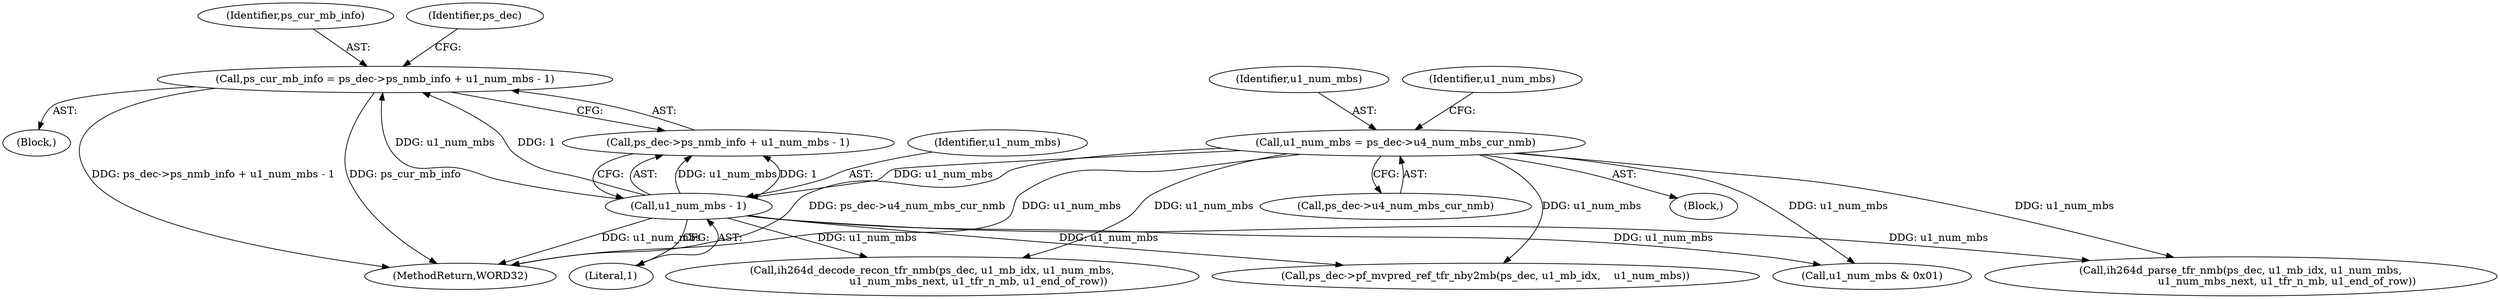 digraph "0_Android_d4841f1161bdb5e13cb19e81af42437a634dd6ef@integer" {
"1000537" [label="(Call,ps_cur_mb_info = ps_dec->ps_nmb_info + u1_num_mbs - 1)"];
"1000543" [label="(Call,u1_num_mbs - 1)"];
"1000529" [label="(Call,u1_num_mbs = ps_dec->u4_num_mbs_cur_nmb)"];
"1000536" [label="(Block,)"];
"1001364" [label="(MethodReturn,WORD32)"];
"1000538" [label="(Identifier,ps_cur_mb_info)"];
"1000545" [label="(Literal,1)"];
"1000543" [label="(Call,u1_num_mbs - 1)"];
"1000531" [label="(Call,ps_dec->u4_num_mbs_cur_nmb)"];
"1000537" [label="(Call,ps_cur_mb_info = ps_dec->ps_nmb_info + u1_num_mbs - 1)"];
"1000575" [label="(Identifier,ps_dec)"];
"1000529" [label="(Call,u1_num_mbs = ps_dec->u4_num_mbs_cur_nmb)"];
"1000687" [label="(Call,ih264d_decode_recon_tfr_nmb(ps_dec, u1_mb_idx, u1_num_mbs,\n                            u1_num_mbs_next, u1_tfr_n_mb, u1_end_of_row))"];
"1000530" [label="(Identifier,u1_num_mbs)"];
"1000626" [label="(Call,ps_dec->pf_mvpred_ref_tfr_nby2mb(ps_dec, u1_mb_idx,    u1_num_mbs))"];
"1000539" [label="(Call,ps_dec->ps_nmb_info + u1_num_mbs - 1)"];
"1000535" [label="(Identifier,u1_num_mbs)"];
"1000528" [label="(Block,)"];
"1000544" [label="(Identifier,u1_num_mbs)"];
"1000654" [label="(Call,u1_num_mbs & 0x01)"];
"1000673" [label="(Call,ih264d_parse_tfr_nmb(ps_dec, u1_mb_idx, u1_num_mbs,\n                            u1_num_mbs_next, u1_tfr_n_mb, u1_end_of_row))"];
"1000537" -> "1000536"  [label="AST: "];
"1000537" -> "1000539"  [label="CFG: "];
"1000538" -> "1000537"  [label="AST: "];
"1000539" -> "1000537"  [label="AST: "];
"1000575" -> "1000537"  [label="CFG: "];
"1000537" -> "1001364"  [label="DDG: ps_dec->ps_nmb_info + u1_num_mbs - 1"];
"1000537" -> "1001364"  [label="DDG: ps_cur_mb_info"];
"1000543" -> "1000537"  [label="DDG: u1_num_mbs"];
"1000543" -> "1000537"  [label="DDG: 1"];
"1000543" -> "1000539"  [label="AST: "];
"1000543" -> "1000545"  [label="CFG: "];
"1000544" -> "1000543"  [label="AST: "];
"1000545" -> "1000543"  [label="AST: "];
"1000539" -> "1000543"  [label="CFG: "];
"1000543" -> "1001364"  [label="DDG: u1_num_mbs"];
"1000543" -> "1000539"  [label="DDG: u1_num_mbs"];
"1000543" -> "1000539"  [label="DDG: 1"];
"1000529" -> "1000543"  [label="DDG: u1_num_mbs"];
"1000543" -> "1000626"  [label="DDG: u1_num_mbs"];
"1000543" -> "1000654"  [label="DDG: u1_num_mbs"];
"1000543" -> "1000673"  [label="DDG: u1_num_mbs"];
"1000543" -> "1000687"  [label="DDG: u1_num_mbs"];
"1000529" -> "1000528"  [label="AST: "];
"1000529" -> "1000531"  [label="CFG: "];
"1000530" -> "1000529"  [label="AST: "];
"1000531" -> "1000529"  [label="AST: "];
"1000535" -> "1000529"  [label="CFG: "];
"1000529" -> "1001364"  [label="DDG: ps_dec->u4_num_mbs_cur_nmb"];
"1000529" -> "1001364"  [label="DDG: u1_num_mbs"];
"1000529" -> "1000626"  [label="DDG: u1_num_mbs"];
"1000529" -> "1000654"  [label="DDG: u1_num_mbs"];
"1000529" -> "1000673"  [label="DDG: u1_num_mbs"];
"1000529" -> "1000687"  [label="DDG: u1_num_mbs"];
}
